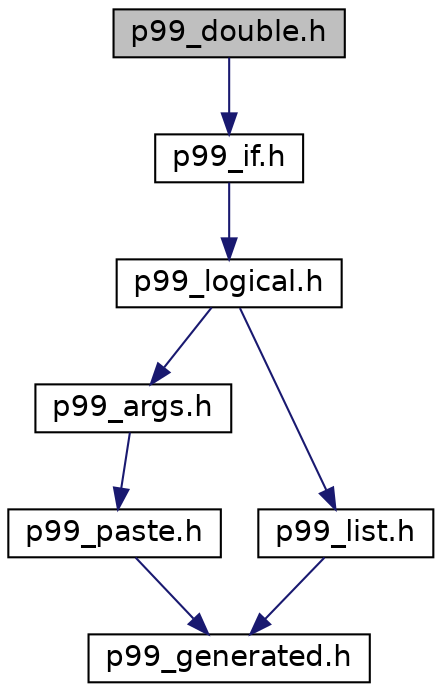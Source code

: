 digraph "p99_double.h"
{
 // LATEX_PDF_SIZE
  edge [fontname="Helvetica",fontsize="14",labelfontname="Helvetica",labelfontsize="14"];
  node [fontname="Helvetica",fontsize="14",shape=record];
  Node1 [label="p99_double.h",height=0.2,width=0.4,color="black", fillcolor="grey75", style="filled", fontcolor="black",tooltip="Build decimal or hexadecimal double constants with macros."];
  Node1 -> Node2 [color="midnightblue",fontsize="14",style="solid",fontname="Helvetica"];
  Node2 [label="p99_if.h",height=0.2,width=0.4,color="black", fillcolor="white", style="filled",URL="$p99__if_8h.html",tooltip="preprocessor conditionals to use inside macros"];
  Node2 -> Node3 [color="midnightblue",fontsize="14",style="solid",fontname="Helvetica"];
  Node3 [label="p99_logical.h",height=0.2,width=0.4,color="black", fillcolor="white", style="filled",URL="$p99__logical_8h.html",tooltip="macros to handle Boolean conditions at compile time."];
  Node3 -> Node4 [color="midnightblue",fontsize="14",style="solid",fontname="Helvetica"];
  Node4 [label="p99_args.h",height=0.2,width=0.4,color="black", fillcolor="white", style="filled",URL="$p99__args_8h.html",tooltip="Providing macros that handle variadic macro argument lists."];
  Node4 -> Node5 [color="midnightblue",fontsize="14",style="solid",fontname="Helvetica"];
  Node5 [label="p99_paste.h",height=0.2,width=0.4,color="black", fillcolor="white", style="filled",URL="$p99__paste_8h.html",tooltip="macros that paste tokens in a predictable way"];
  Node5 -> Node6 [color="midnightblue",fontsize="14",style="solid",fontname="Helvetica"];
  Node6 [label="p99_generated.h",height=0.2,width=0.4,color="black", fillcolor="white", style="filled",URL="$p99__generated_8h.html",tooltip="automatically generated macros to handle variadic macros."];
  Node3 -> Node7 [color="midnightblue",fontsize="14",style="solid",fontname="Helvetica"];
  Node7 [label="p99_list.h",height=0.2,width=0.4,color="black", fillcolor="white", style="filled",URL="$p99__list_8h.html",tooltip="Basis macros to process the parameter list of a variadic macro."];
  Node7 -> Node6 [color="midnightblue",fontsize="14",style="solid",fontname="Helvetica"];
}
